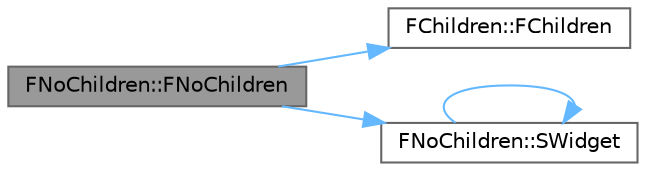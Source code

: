 digraph "FNoChildren::FNoChildren"
{
 // INTERACTIVE_SVG=YES
 // LATEX_PDF_SIZE
  bgcolor="transparent";
  edge [fontname=Helvetica,fontsize=10,labelfontname=Helvetica,labelfontsize=10];
  node [fontname=Helvetica,fontsize=10,shape=box,height=0.2,width=0.4];
  rankdir="LR";
  Node1 [id="Node000001",label="FNoChildren::FNoChildren",height=0.2,width=0.4,color="gray40", fillcolor="grey60", style="filled", fontcolor="black",tooltip=" "];
  Node1 -> Node2 [id="edge1_Node000001_Node000002",color="steelblue1",style="solid",tooltip=" "];
  Node2 [id="Node000002",label="FChildren::FChildren",height=0.2,width=0.4,color="grey40", fillcolor="white", style="filled",URL="$d9/d92/classFChildren.html#a22c86f8a0b7b57bc5d554a20f6b93991",tooltip=" "];
  Node1 -> Node3 [id="edge2_Node000001_Node000003",color="steelblue1",style="solid",tooltip=" "];
  Node3 [id="Node000003",label="FNoChildren::SWidget",height=0.2,width=0.4,color="grey40", fillcolor="white", style="filled",URL="$d6/d6c/classFNoChildren.html#a215ad5e313262959842e914886778b6d",tooltip=" "];
  Node3 -> Node3 [id="edge3_Node000003_Node000003",color="steelblue1",style="solid",tooltip=" "];
}
